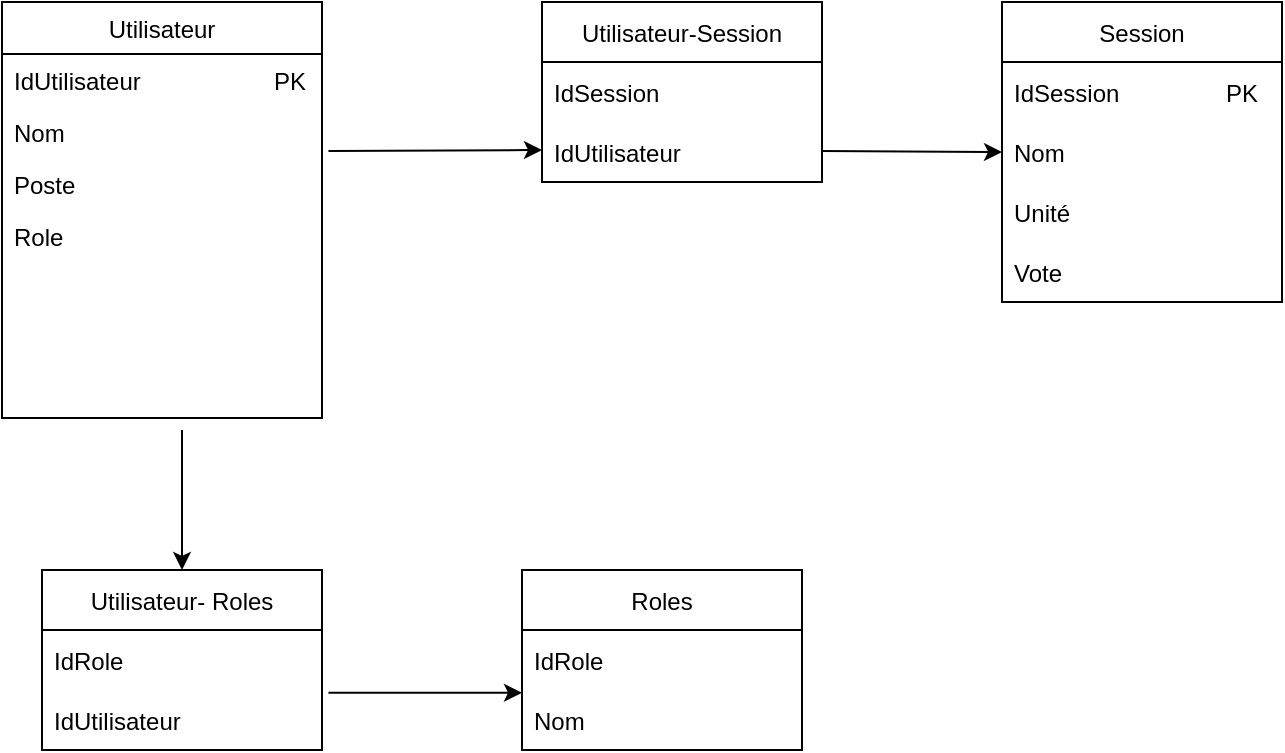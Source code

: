 <mxfile version="17.2.4" type="device"><diagram id="C5RBs43oDa-KdzZeNtuy" name="Page-1"><mxGraphModel dx="1038" dy="489" grid="1" gridSize="10" guides="1" tooltips="1" connect="1" arrows="1" fold="1" page="1" pageScale="1" pageWidth="827" pageHeight="1169" math="0" shadow="0"><root><mxCell id="WIyWlLk6GJQsqaUBKTNV-0"/><mxCell id="WIyWlLk6GJQsqaUBKTNV-1" parent="WIyWlLk6GJQsqaUBKTNV-0"/><mxCell id="eXWO1dEbvwRyvhIAvEF_-7" value="Session" style="swimlane;fontStyle=0;childLayout=stackLayout;horizontal=1;startSize=30;horizontalStack=0;resizeParent=1;resizeParentMax=0;resizeLast=0;collapsible=1;marginBottom=0;" vertex="1" parent="WIyWlLk6GJQsqaUBKTNV-1"><mxGeometry x="550" y="96" width="140" height="150" as="geometry"/></mxCell><mxCell id="eXWO1dEbvwRyvhIAvEF_-8" value="IdSession                PK" style="text;strokeColor=none;fillColor=none;align=left;verticalAlign=middle;spacingLeft=4;spacingRight=4;overflow=hidden;points=[[0,0.5],[1,0.5]];portConstraint=eastwest;rotatable=0;" vertex="1" parent="eXWO1dEbvwRyvhIAvEF_-7"><mxGeometry y="30" width="140" height="30" as="geometry"/></mxCell><mxCell id="eXWO1dEbvwRyvhIAvEF_-9" value="Nom" style="text;strokeColor=none;fillColor=none;align=left;verticalAlign=middle;spacingLeft=4;spacingRight=4;overflow=hidden;points=[[0,0.5],[1,0.5]];portConstraint=eastwest;rotatable=0;" vertex="1" parent="eXWO1dEbvwRyvhIAvEF_-7"><mxGeometry y="60" width="140" height="30" as="geometry"/></mxCell><mxCell id="eXWO1dEbvwRyvhIAvEF_-10" value="Unité" style="text;strokeColor=none;fillColor=none;align=left;verticalAlign=middle;spacingLeft=4;spacingRight=4;overflow=hidden;points=[[0,0.5],[1,0.5]];portConstraint=eastwest;rotatable=0;" vertex="1" parent="eXWO1dEbvwRyvhIAvEF_-7"><mxGeometry y="90" width="140" height="30" as="geometry"/></mxCell><mxCell id="eXWO1dEbvwRyvhIAvEF_-22" value="Vote" style="text;strokeColor=none;fillColor=none;align=left;verticalAlign=middle;spacingLeft=4;spacingRight=4;overflow=hidden;points=[[0,0.5],[1,0.5]];portConstraint=eastwest;rotatable=0;" vertex="1" parent="eXWO1dEbvwRyvhIAvEF_-7"><mxGeometry y="120" width="140" height="30" as="geometry"/></mxCell><mxCell id="eXWO1dEbvwRyvhIAvEF_-11" value="Utilisateur-Session" style="swimlane;fontStyle=0;childLayout=stackLayout;horizontal=1;startSize=30;horizontalStack=0;resizeParent=1;resizeParentMax=0;resizeLast=0;collapsible=1;marginBottom=0;" vertex="1" parent="WIyWlLk6GJQsqaUBKTNV-1"><mxGeometry x="320" y="96" width="140" height="90" as="geometry"/></mxCell><mxCell id="eXWO1dEbvwRyvhIAvEF_-12" value="IdSession" style="text;strokeColor=none;fillColor=none;align=left;verticalAlign=middle;spacingLeft=4;spacingRight=4;overflow=hidden;points=[[0,0.5],[1,0.5]];portConstraint=eastwest;rotatable=0;" vertex="1" parent="eXWO1dEbvwRyvhIAvEF_-11"><mxGeometry y="30" width="140" height="30" as="geometry"/></mxCell><mxCell id="eXWO1dEbvwRyvhIAvEF_-13" value="IdUtilisateur" style="text;strokeColor=none;fillColor=none;align=left;verticalAlign=middle;spacingLeft=4;spacingRight=4;overflow=hidden;points=[[0,0.5],[1,0.5]];portConstraint=eastwest;rotatable=0;" vertex="1" parent="eXWO1dEbvwRyvhIAvEF_-11"><mxGeometry y="60" width="140" height="30" as="geometry"/></mxCell><mxCell id="eXWO1dEbvwRyvhIAvEF_-18" value="Utilisateur" style="swimlane;fontStyle=0;align=center;verticalAlign=top;childLayout=stackLayout;horizontal=1;startSize=26;horizontalStack=0;resizeParent=1;resizeLast=0;collapsible=1;marginBottom=0;rounded=0;shadow=0;strokeWidth=1;" vertex="1" parent="WIyWlLk6GJQsqaUBKTNV-1"><mxGeometry x="50" y="96" width="160" height="208" as="geometry"><mxRectangle x="130" y="380" width="160" height="26" as="alternateBounds"/></mxGeometry></mxCell><mxCell id="eXWO1dEbvwRyvhIAvEF_-23" value="IdUtilisateur                    PK" style="text;align=left;verticalAlign=top;spacingLeft=4;spacingRight=4;overflow=hidden;rotatable=0;points=[[0,0.5],[1,0.5]];portConstraint=eastwest;" vertex="1" parent="eXWO1dEbvwRyvhIAvEF_-18"><mxGeometry y="26" width="160" height="26" as="geometry"/></mxCell><mxCell id="zkfFHV4jXpPFQw0GAbJ--1" value="Nom                            " style="text;align=left;verticalAlign=top;spacingLeft=4;spacingRight=4;overflow=hidden;rotatable=0;points=[[0,0.5],[1,0.5]];portConstraint=eastwest;" parent="eXWO1dEbvwRyvhIAvEF_-18" vertex="1"><mxGeometry y="52" width="160" height="26" as="geometry"/></mxCell><mxCell id="eXWO1dEbvwRyvhIAvEF_-19" value="Poste" style="text;align=left;verticalAlign=top;spacingLeft=4;spacingRight=4;overflow=hidden;rotatable=0;points=[[0,0.5],[1,0.5]];portConstraint=eastwest;rounded=0;shadow=0;html=0;" vertex="1" parent="eXWO1dEbvwRyvhIAvEF_-18"><mxGeometry y="78" width="160" height="26" as="geometry"/></mxCell><mxCell id="eXWO1dEbvwRyvhIAvEF_-21" value="Role" style="text;align=left;verticalAlign=top;spacingLeft=4;spacingRight=4;overflow=hidden;rotatable=0;points=[[0,0.5],[1,0.5]];portConstraint=eastwest;rounded=0;shadow=0;html=0;" vertex="1" parent="eXWO1dEbvwRyvhIAvEF_-18"><mxGeometry y="104" width="160" height="26" as="geometry"/></mxCell><mxCell id="eXWO1dEbvwRyvhIAvEF_-28" value="Utilisateur- Roles" style="swimlane;fontStyle=0;childLayout=stackLayout;horizontal=1;startSize=30;horizontalStack=0;resizeParent=1;resizeParentMax=0;resizeLast=0;collapsible=1;marginBottom=0;" vertex="1" parent="WIyWlLk6GJQsqaUBKTNV-1"><mxGeometry x="70" y="380" width="140" height="90" as="geometry"/></mxCell><mxCell id="eXWO1dEbvwRyvhIAvEF_-29" value="IdRole" style="text;strokeColor=none;fillColor=none;align=left;verticalAlign=middle;spacingLeft=4;spacingRight=4;overflow=hidden;points=[[0,0.5],[1,0.5]];portConstraint=eastwest;rotatable=0;" vertex="1" parent="eXWO1dEbvwRyvhIAvEF_-28"><mxGeometry y="30" width="140" height="30" as="geometry"/></mxCell><mxCell id="eXWO1dEbvwRyvhIAvEF_-30" value="IdUtilisateur" style="text;strokeColor=none;fillColor=none;align=left;verticalAlign=middle;spacingLeft=4;spacingRight=4;overflow=hidden;points=[[0,0.5],[1,0.5]];portConstraint=eastwest;rotatable=0;" vertex="1" parent="eXWO1dEbvwRyvhIAvEF_-28"><mxGeometry y="60" width="140" height="30" as="geometry"/></mxCell><mxCell id="eXWO1dEbvwRyvhIAvEF_-32" value="Roles" style="swimlane;fontStyle=0;childLayout=stackLayout;horizontal=1;startSize=30;horizontalStack=0;resizeParent=1;resizeParentMax=0;resizeLast=0;collapsible=1;marginBottom=0;" vertex="1" parent="WIyWlLk6GJQsqaUBKTNV-1"><mxGeometry x="310" y="380" width="140" height="90" as="geometry"/></mxCell><mxCell id="eXWO1dEbvwRyvhIAvEF_-33" value="IdRole" style="text;strokeColor=none;fillColor=none;align=left;verticalAlign=middle;spacingLeft=4;spacingRight=4;overflow=hidden;points=[[0,0.5],[1,0.5]];portConstraint=eastwest;rotatable=0;" vertex="1" parent="eXWO1dEbvwRyvhIAvEF_-32"><mxGeometry y="30" width="140" height="30" as="geometry"/></mxCell><mxCell id="eXWO1dEbvwRyvhIAvEF_-34" value="Nom" style="text;strokeColor=none;fillColor=none;align=left;verticalAlign=middle;spacingLeft=4;spacingRight=4;overflow=hidden;points=[[0,0.5],[1,0.5]];portConstraint=eastwest;rotatable=0;" vertex="1" parent="eXWO1dEbvwRyvhIAvEF_-32"><mxGeometry y="60" width="140" height="30" as="geometry"/></mxCell><mxCell id="eXWO1dEbvwRyvhIAvEF_-35" value="" style="endArrow=classic;html=1;rounded=0;entryX=0.5;entryY=0;entryDx=0;entryDy=0;" edge="1" parent="WIyWlLk6GJQsqaUBKTNV-1" target="eXWO1dEbvwRyvhIAvEF_-28"><mxGeometry width="50" height="50" relative="1" as="geometry"><mxPoint x="140" y="310" as="sourcePoint"/><mxPoint x="240" y="380" as="targetPoint"/></mxGeometry></mxCell><mxCell id="eXWO1dEbvwRyvhIAvEF_-36" value="" style="endArrow=classic;html=1;rounded=0;exitX=1.023;exitY=0.047;exitDx=0;exitDy=0;exitPerimeter=0;entryX=0;entryY=0.047;entryDx=0;entryDy=0;entryPerimeter=0;" edge="1" parent="WIyWlLk6GJQsqaUBKTNV-1" source="eXWO1dEbvwRyvhIAvEF_-30" target="eXWO1dEbvwRyvhIAvEF_-34"><mxGeometry width="50" height="50" relative="1" as="geometry"><mxPoint x="400" y="370" as="sourcePoint"/><mxPoint x="450" y="320" as="targetPoint"/></mxGeometry></mxCell><mxCell id="eXWO1dEbvwRyvhIAvEF_-37" value="" style="endArrow=classic;html=1;rounded=0;exitX=1.023;exitY=0.047;exitDx=0;exitDy=0;exitPerimeter=0;" edge="1" parent="WIyWlLk6GJQsqaUBKTNV-1"><mxGeometry width="50" height="50" relative="1" as="geometry"><mxPoint x="213.22" y="170.5" as="sourcePoint"/><mxPoint x="320" y="170" as="targetPoint"/></mxGeometry></mxCell><mxCell id="eXWO1dEbvwRyvhIAvEF_-38" value="" style="endArrow=classic;html=1;rounded=0;exitX=1.023;exitY=0.047;exitDx=0;exitDy=0;exitPerimeter=0;" edge="1" parent="WIyWlLk6GJQsqaUBKTNV-1"><mxGeometry width="50" height="50" relative="1" as="geometry"><mxPoint x="460" y="170.5" as="sourcePoint"/><mxPoint x="550" y="171" as="targetPoint"/></mxGeometry></mxCell></root></mxGraphModel></diagram></mxfile>